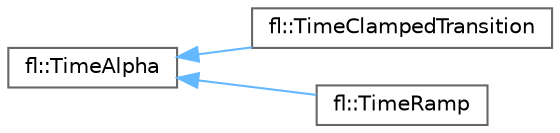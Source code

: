 digraph "Graphical Class Hierarchy"
{
 // INTERACTIVE_SVG=YES
 // LATEX_PDF_SIZE
  bgcolor="transparent";
  edge [fontname=Helvetica,fontsize=10,labelfontname=Helvetica,labelfontsize=10];
  node [fontname=Helvetica,fontsize=10,shape=box,height=0.2,width=0.4];
  rankdir="LR";
  Node0 [id="Node000000",label="fl::TimeAlpha",height=0.2,width=0.4,color="grey40", fillcolor="white", style="filled",URL="$d2/d4a/classfl_1_1_time_alpha.html",tooltip=" "];
  Node0 -> Node1 [id="edge197_Node000000_Node000001",dir="back",color="steelblue1",style="solid",tooltip=" "];
  Node1 [id="Node000001",label="fl::TimeClampedTransition",height=0.2,width=0.4,color="grey40", fillcolor="white", style="filled",URL="$d8/d62/classfl_1_1_time_clamped_transition.html",tooltip=" "];
  Node0 -> Node2 [id="edge198_Node000000_Node000002",dir="back",color="steelblue1",style="solid",tooltip=" "];
  Node2 [id="Node000002",label="fl::TimeRamp",height=0.2,width=0.4,color="grey40", fillcolor="white", style="filled",URL="$d0/d9d/classfl_1_1_time_ramp.html",tooltip=" "];
}
